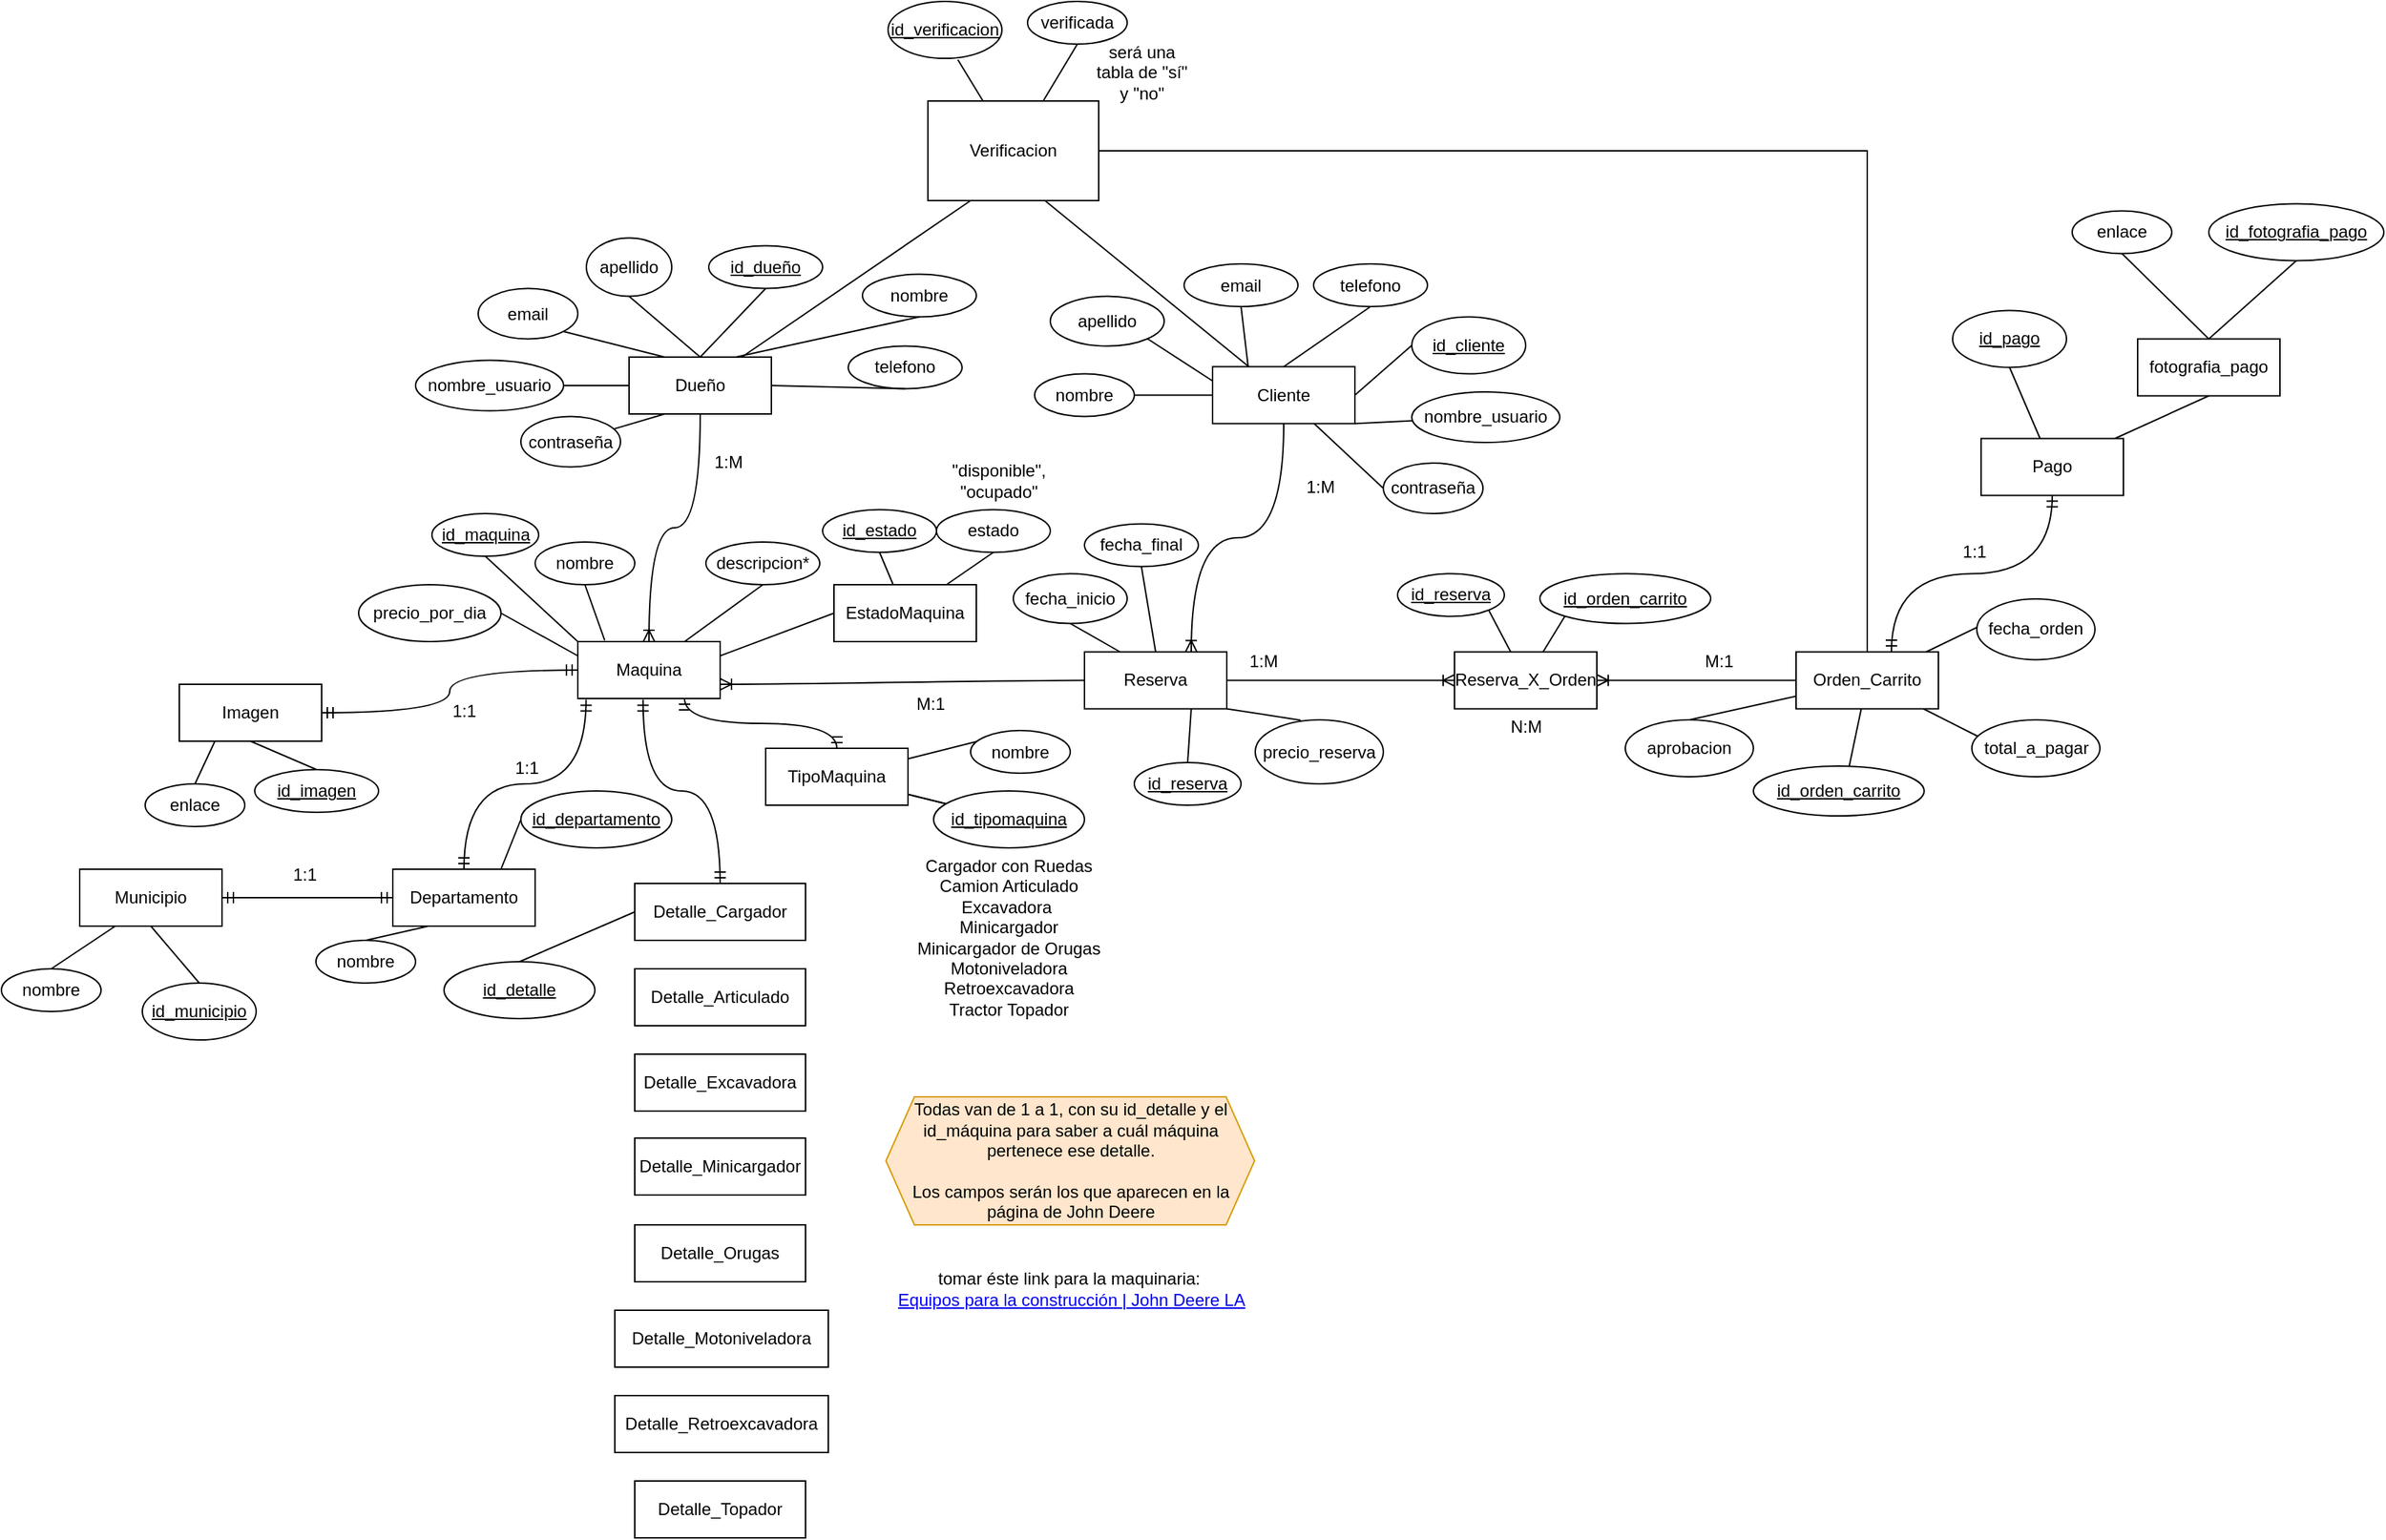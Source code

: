 <mxfile version="14.5.1" type="device"><diagram id="TLY-xDDZNkO-A6Siz6w1" name="Page-1"><mxGraphModel dx="2247" dy="823" grid="1" gridSize="10" guides="1" tooltips="1" connect="1" arrows="1" fold="1" page="1" pageScale="1" pageWidth="827" pageHeight="1169" math="0" shadow="0"><root><mxCell id="0"/><mxCell id="1" parent="0"/><mxCell id="M6eeMLRFJ5mgopdlbztT-14" style="edgeStyle=none;rounded=0;orthogonalLoop=1;jettySize=auto;html=1;entryX=0.25;entryY=1;entryDx=0;entryDy=0;endArrow=none;endFill=0;" parent="1" source="Wxj4HSL2rBigDeLne3rB-1" target="M6eeMLRFJ5mgopdlbztT-13" edge="1"><mxGeometry relative="1" as="geometry"/></mxCell><mxCell id="M6eeMLRFJ5mgopdlbztT-23" style="edgeStyle=none;rounded=0;orthogonalLoop=1;jettySize=auto;html=1;entryX=1;entryY=0.5;entryDx=0;entryDy=0;endArrow=none;endFill=0;" parent="1" source="Wxj4HSL2rBigDeLne3rB-1" target="M6eeMLRFJ5mgopdlbztT-21" edge="1"><mxGeometry relative="1" as="geometry"/></mxCell><mxCell id="Wxj4HSL2rBigDeLne3rB-1" value="Dueño" style="whiteSpace=wrap;html=1;align=center;" parent="1" vertex="1"><mxGeometry x="-120" y="590" width="100" height="40" as="geometry"/></mxCell><mxCell id="M6eeMLRFJ5mgopdlbztT-15" style="edgeStyle=none;rounded=0;orthogonalLoop=1;jettySize=auto;html=1;entryX=0.675;entryY=0.986;entryDx=0;entryDy=0;entryPerimeter=0;endArrow=none;endFill=0;" parent="1" source="Wxj4HSL2rBigDeLne3rB-2" target="M6eeMLRFJ5mgopdlbztT-13" edge="1"><mxGeometry relative="1" as="geometry"/></mxCell><mxCell id="M6eeMLRFJ5mgopdlbztT-28" style="edgeStyle=none;rounded=0;orthogonalLoop=1;jettySize=auto;html=1;entryX=0;entryY=0.5;entryDx=0;entryDy=0;endArrow=none;endFill=0;" parent="1" source="Wxj4HSL2rBigDeLne3rB-2" target="M6eeMLRFJ5mgopdlbztT-26" edge="1"><mxGeometry relative="1" as="geometry"/></mxCell><mxCell id="Wxj4HSL2rBigDeLne3rB-2" value="Cliente" style="whiteSpace=wrap;html=1;align=center;" parent="1" vertex="1"><mxGeometry x="290" y="596.75" width="100" height="40" as="geometry"/></mxCell><mxCell id="Wxj4HSL2rBigDeLne3rB-3" value="Maquina" style="whiteSpace=wrap;html=1;align=center;" parent="1" vertex="1"><mxGeometry x="-156" y="790" width="100" height="40" as="geometry"/></mxCell><mxCell id="Wxj4HSL2rBigDeLne3rB-4" value="Municipio" style="whiteSpace=wrap;html=1;align=center;" parent="1" vertex="1"><mxGeometry x="-506" y="950" width="100" height="40" as="geometry"/></mxCell><mxCell id="Wxj4HSL2rBigDeLne3rB-5" value="Imagen" style="whiteSpace=wrap;html=1;align=center;" parent="1" vertex="1"><mxGeometry x="-436" y="820" width="100" height="40" as="geometry"/></mxCell><mxCell id="Wxj4HSL2rBigDeLne3rB-7" value="Reserva" style="whiteSpace=wrap;html=1;align=center;" parent="1" vertex="1"><mxGeometry x="200" y="797.25" width="100" height="40" as="geometry"/></mxCell><mxCell id="Wxj4HSL2rBigDeLne3rB-10" value="id_dueño" style="ellipse;whiteSpace=wrap;html=1;align=center;fontStyle=4;" parent="1" vertex="1"><mxGeometry x="-64" y="511.75" width="80" height="30" as="geometry"/></mxCell><mxCell id="Wxj4HSL2rBigDeLne3rB-11" value="nombre" style="ellipse;whiteSpace=wrap;html=1;align=center;" parent="1" vertex="1"><mxGeometry x="44" y="531.75" width="80" height="30" as="geometry"/></mxCell><mxCell id="Wxj4HSL2rBigDeLne3rB-12" value="apellido" style="ellipse;whiteSpace=wrap;html=1;align=center;" parent="1" vertex="1"><mxGeometry x="-150" y="506.25" width="60" height="41" as="geometry"/></mxCell><mxCell id="Wxj4HSL2rBigDeLne3rB-13" value="email" style="ellipse;whiteSpace=wrap;html=1;align=center;" parent="1" vertex="1"><mxGeometry x="-226" y="541.75" width="70" height="35.5" as="geometry"/></mxCell><mxCell id="Wxj4HSL2rBigDeLne3rB-15" value="telefono" style="ellipse;whiteSpace=wrap;html=1;align=center;" parent="1" vertex="1"><mxGeometry x="34" y="582.25" width="80" height="30" as="geometry"/></mxCell><mxCell id="Wxj4HSL2rBigDeLne3rB-16" value="id_cliente" style="ellipse;whiteSpace=wrap;html=1;align=center;fontStyle=4;" parent="1" vertex="1"><mxGeometry x="430" y="561.75" width="80" height="40" as="geometry"/></mxCell><mxCell id="Wxj4HSL2rBigDeLne3rB-17" value="nombre" style="ellipse;whiteSpace=wrap;html=1;align=center;" parent="1" vertex="1"><mxGeometry x="165" y="601.75" width="70" height="30" as="geometry"/></mxCell><mxCell id="Wxj4HSL2rBigDeLne3rB-18" value="apellido" style="ellipse;whiteSpace=wrap;html=1;align=center;" parent="1" vertex="1"><mxGeometry x="176" y="547.25" width="80" height="35" as="geometry"/></mxCell><mxCell id="Wxj4HSL2rBigDeLne3rB-19" value="email" style="ellipse;whiteSpace=wrap;html=1;align=center;" parent="1" vertex="1"><mxGeometry x="270" y="524.5" width="80" height="30" as="geometry"/></mxCell><mxCell id="Wxj4HSL2rBigDeLne3rB-20" value="telefono" style="ellipse;whiteSpace=wrap;html=1;align=center;" parent="1" vertex="1"><mxGeometry x="361" y="524.5" width="80" height="30" as="geometry"/></mxCell><mxCell id="Wxj4HSL2rBigDeLne3rB-21" value="nombre" style="ellipse;whiteSpace=wrap;html=1;align=center;" parent="1" vertex="1"><mxGeometry x="-186" y="720" width="70" height="30" as="geometry"/></mxCell><mxCell id="Wxj4HSL2rBigDeLne3rB-28" value="id_maquina" style="ellipse;whiteSpace=wrap;html=1;align=center;fontStyle=4;" parent="1" vertex="1"><mxGeometry x="-258.5" y="700" width="75" height="30" as="geometry"/></mxCell><mxCell id="Wxj4HSL2rBigDeLne3rB-35" value="precio_por_dia" style="ellipse;whiteSpace=wrap;html=1;align=center;" parent="1" vertex="1"><mxGeometry x="-310" y="750" width="100" height="40" as="geometry"/></mxCell><mxCell id="Wxj4HSL2rBigDeLne3rB-36" value="descripcion*" style="ellipse;whiteSpace=wrap;html=1;align=center;" parent="1" vertex="1"><mxGeometry x="-66" y="720" width="80" height="30" as="geometry"/></mxCell><mxCell id="Wxj4HSL2rBigDeLne3rB-39" value="nombre" style="ellipse;whiteSpace=wrap;html=1;align=center;" parent="1" vertex="1"><mxGeometry x="-561" y="1020" width="70" height="30" as="geometry"/></mxCell><mxCell id="Wxj4HSL2rBigDeLne3rB-40" value="id_municipio" style="ellipse;whiteSpace=wrap;html=1;align=center;fontStyle=4;" parent="1" vertex="1"><mxGeometry x="-462" y="1030" width="80" height="40" as="geometry"/></mxCell><mxCell id="Wxj4HSL2rBigDeLne3rB-41" value="Departamento" style="whiteSpace=wrap;html=1;align=center;" parent="1" vertex="1"><mxGeometry x="-286" y="950" width="100" height="40" as="geometry"/></mxCell><mxCell id="Wxj4HSL2rBigDeLne3rB-42" value="nombre" style="ellipse;whiteSpace=wrap;html=1;align=center;" parent="1" vertex="1"><mxGeometry x="-340" y="1000" width="70" height="30" as="geometry"/></mxCell><mxCell id="Wxj4HSL2rBigDeLne3rB-43" value="id_departamento" style="ellipse;whiteSpace=wrap;html=1;align=center;fontStyle=4;" parent="1" vertex="1"><mxGeometry x="-196" y="895" width="106" height="40" as="geometry"/></mxCell><mxCell id="Wxj4HSL2rBigDeLne3rB-45" value="id_reserva" style="ellipse;whiteSpace=wrap;html=1;align=center;fontStyle=4;" parent="1" vertex="1"><mxGeometry x="235" y="875" width="75" height="30" as="geometry"/></mxCell><mxCell id="Wxj4HSL2rBigDeLne3rB-46" value="fecha_inicio" style="ellipse;whiteSpace=wrap;html=1;align=center;" parent="1" vertex="1"><mxGeometry x="150" y="742.25" width="80" height="35" as="geometry"/></mxCell><mxCell id="Wxj4HSL2rBigDeLne3rB-47" value="fecha_final" style="ellipse;whiteSpace=wrap;html=1;align=center;" parent="1" vertex="1"><mxGeometry x="200" y="707.25" width="80" height="30" as="geometry"/></mxCell><mxCell id="Wxj4HSL2rBigDeLne3rB-50" style="edgeStyle=orthogonalEdgeStyle;rounded=0;orthogonalLoop=1;jettySize=auto;html=1;exitX=0.5;exitY=1;exitDx=0;exitDy=0;" parent="1" edge="1"><mxGeometry relative="1" as="geometry"><mxPoint x="354" y="788.62" as="sourcePoint"/><mxPoint x="354" y="788.62" as="targetPoint"/></mxGeometry></mxCell><mxCell id="Wxj4HSL2rBigDeLne3rB-51" value="precio_reserva" style="ellipse;whiteSpace=wrap;html=1;align=center;" parent="1" vertex="1"><mxGeometry x="320" y="845" width="90" height="45" as="geometry"/></mxCell><mxCell id="Wxj4HSL2rBigDeLne3rB-52" value="enlace" style="ellipse;whiteSpace=wrap;html=1;align=center;" parent="1" vertex="1"><mxGeometry x="-460" y="890" width="70" height="30" as="geometry"/></mxCell><mxCell id="Wxj4HSL2rBigDeLne3rB-53" value="id_imagen" style="ellipse;whiteSpace=wrap;html=1;align=center;fontStyle=4;" parent="1" vertex="1"><mxGeometry x="-383" y="880" width="87" height="30" as="geometry"/></mxCell><mxCell id="Wxj4HSL2rBigDeLne3rB-56" value="" style="endArrow=none;html=1;rounded=0;exitX=0.5;exitY=1;exitDx=0;exitDy=0;entryX=0.5;entryY=0;entryDx=0;entryDy=0;" parent="1" source="Wxj4HSL2rBigDeLne3rB-10" target="Wxj4HSL2rBigDeLne3rB-1" edge="1"><mxGeometry relative="1" as="geometry"><mxPoint x="-170" y="680" as="sourcePoint"/><mxPoint x="-10" y="680" as="targetPoint"/></mxGeometry></mxCell><mxCell id="Wxj4HSL2rBigDeLne3rB-57" value="" style="endArrow=none;html=1;rounded=0;exitX=0.5;exitY=1;exitDx=0;exitDy=0;entryX=0.75;entryY=0;entryDx=0;entryDy=0;" parent="1" source="Wxj4HSL2rBigDeLne3rB-11" target="Wxj4HSL2rBigDeLne3rB-1" edge="1"><mxGeometry relative="1" as="geometry"><mxPoint x="-170" y="630" as="sourcePoint"/><mxPoint x="-120" y="595" as="targetPoint"/></mxGeometry></mxCell><mxCell id="Wxj4HSL2rBigDeLne3rB-58" value="" style="endArrow=none;html=1;rounded=0;exitX=0.5;exitY=1;exitDx=0;exitDy=0;entryX=0.5;entryY=0;entryDx=0;entryDy=0;" parent="1" source="Wxj4HSL2rBigDeLne3rB-12" target="Wxj4HSL2rBigDeLne3rB-1" edge="1"><mxGeometry relative="1" as="geometry"><mxPoint x="-171.187" y="624.595" as="sourcePoint"/><mxPoint x="-110" y="620" as="targetPoint"/></mxGeometry></mxCell><mxCell id="Wxj4HSL2rBigDeLne3rB-59" value="" style="endArrow=none;html=1;rounded=0;exitX=1;exitY=1;exitDx=0;exitDy=0;entryX=0.25;entryY=0;entryDx=0;entryDy=0;" parent="1" source="Wxj4HSL2rBigDeLne3rB-13" target="Wxj4HSL2rBigDeLne3rB-1" edge="1"><mxGeometry relative="1" as="geometry"><mxPoint x="-125.0" y="553.63" as="sourcePoint"/><mxPoint x="-75" y="571.38" as="targetPoint"/></mxGeometry></mxCell><mxCell id="Wxj4HSL2rBigDeLne3rB-60" value="" style="endArrow=none;html=1;rounded=0;exitX=0.5;exitY=1;exitDx=0;exitDy=0;entryX=1;entryY=0.5;entryDx=0;entryDy=0;" parent="1" source="Wxj4HSL2rBigDeLne3rB-15" target="Wxj4HSL2rBigDeLne3rB-1" edge="1"><mxGeometry relative="1" as="geometry"><mxPoint x="-74.997" y="549.503" as="sourcePoint"/><mxPoint x="-30.32" y="585" as="targetPoint"/></mxGeometry></mxCell><mxCell id="Wxj4HSL2rBigDeLne3rB-61" value="" style="endArrow=none;html=1;rounded=0;exitX=0;exitY=0;exitDx=0;exitDy=0;entryX=0.5;entryY=1;entryDx=0;entryDy=0;" parent="1" source="Wxj4HSL2rBigDeLne3rB-3" target="Wxj4HSL2rBigDeLne3rB-28" edge="1"><mxGeometry relative="1" as="geometry"><mxPoint x="-156" y="680" as="sourcePoint"/><mxPoint x="-106" y="635" as="targetPoint"/></mxGeometry></mxCell><mxCell id="Wxj4HSL2rBigDeLne3rB-62" value="" style="endArrow=none;html=1;rounded=0;entryX=0.5;entryY=1;entryDx=0;entryDy=0;exitX=0.189;exitY=-0.022;exitDx=0;exitDy=0;exitPerimeter=0;" parent="1" source="Wxj4HSL2rBigDeLne3rB-3" target="Wxj4HSL2rBigDeLne3rB-21" edge="1"><mxGeometry relative="1" as="geometry"><mxPoint x="-146" y="820" as="sourcePoint"/><mxPoint x="-198.5" y="815" as="targetPoint"/></mxGeometry></mxCell><mxCell id="Wxj4HSL2rBigDeLne3rB-63" value="" style="endArrow=none;html=1;rounded=0;entryX=1;entryY=0.5;entryDx=0;entryDy=0;exitX=0;exitY=0.25;exitDx=0;exitDy=0;" parent="1" source="Wxj4HSL2rBigDeLne3rB-3" target="Wxj4HSL2rBigDeLne3rB-35" edge="1"><mxGeometry relative="1" as="geometry"><mxPoint x="-121" y="785" as="sourcePoint"/><mxPoint x="-150.984" y="770.491" as="targetPoint"/></mxGeometry></mxCell><mxCell id="Wxj4HSL2rBigDeLne3rB-64" value="" style="endArrow=none;html=1;rounded=0;entryX=0.5;entryY=1;entryDx=0;entryDy=0;exitX=0.75;exitY=0;exitDx=0;exitDy=0;" parent="1" source="Wxj4HSL2rBigDeLne3rB-3" target="Wxj4HSL2rBigDeLne3rB-36" edge="1"><mxGeometry relative="1" as="geometry"><mxPoint x="-121" y="800" as="sourcePoint"/><mxPoint x="-111" y="755" as="targetPoint"/></mxGeometry></mxCell><mxCell id="Wxj4HSL2rBigDeLne3rB-65" value="" style="endArrow=none;html=1;rounded=0;entryX=0;entryY=0.5;entryDx=0;entryDy=0;exitX=1;exitY=0.25;exitDx=0;exitDy=0;" parent="1" source="Wxj4HSL2rBigDeLne3rB-3" target="M6eeMLRFJ5mgopdlbztT-29" edge="1"><mxGeometry relative="1" as="geometry"><mxPoint x="-121" y="800" as="sourcePoint"/><mxPoint x="-15.749" y="780.607" as="targetPoint"/></mxGeometry></mxCell><mxCell id="Wxj4HSL2rBigDeLne3rB-68" value="" style="edgeStyle=orthogonalEdgeStyle;fontSize=12;html=1;endArrow=ERoneToMany;rounded=0;exitX=0.5;exitY=1;exitDx=0;exitDy=0;curved=1;entryX=0.5;entryY=0;entryDx=0;entryDy=0;" parent="1" source="Wxj4HSL2rBigDeLne3rB-1" target="Wxj4HSL2rBigDeLne3rB-3" edge="1"><mxGeometry width="100" height="100" relative="1" as="geometry"><mxPoint x="-40" y="760" as="sourcePoint"/><mxPoint x="60" y="660" as="targetPoint"/></mxGeometry></mxCell><mxCell id="Wxj4HSL2rBigDeLne3rB-69" value="" style="endArrow=none;html=1;rounded=0;exitX=1;exitY=0.5;exitDx=0;exitDy=0;entryX=0;entryY=0.5;entryDx=0;entryDy=0;" parent="1" source="Wxj4HSL2rBigDeLne3rB-2" target="Wxj4HSL2rBigDeLne3rB-16" edge="1"><mxGeometry relative="1" as="geometry"><mxPoint x="406" y="677.25" as="sourcePoint"/><mxPoint x="456" y="632.25" as="targetPoint"/></mxGeometry></mxCell><mxCell id="Wxj4HSL2rBigDeLne3rB-70" value="" style="endArrow=none;html=1;rounded=0;exitX=1;exitY=0.5;exitDx=0;exitDy=0;entryX=0;entryY=0.5;entryDx=0;entryDy=0;" parent="1" source="Wxj4HSL2rBigDeLne3rB-17" target="Wxj4HSL2rBigDeLne3rB-2" edge="1"><mxGeometry relative="1" as="geometry"><mxPoint x="130" y="556.75" as="sourcePoint"/><mxPoint x="180" y="511.75" as="targetPoint"/></mxGeometry></mxCell><mxCell id="Wxj4HSL2rBigDeLne3rB-71" value="" style="endArrow=none;html=1;rounded=0;exitX=1;exitY=1;exitDx=0;exitDy=0;entryX=0;entryY=0.25;entryDx=0;entryDy=0;" parent="1" source="Wxj4HSL2rBigDeLne3rB-18" target="Wxj4HSL2rBigDeLne3rB-2" edge="1"><mxGeometry relative="1" as="geometry"><mxPoint x="245" y="626.75" as="sourcePoint"/><mxPoint x="300" y="626.75" as="targetPoint"/></mxGeometry></mxCell><mxCell id="Wxj4HSL2rBigDeLne3rB-72" value="" style="endArrow=none;html=1;rounded=0;exitX=0.25;exitY=0;exitDx=0;exitDy=0;entryX=0.5;entryY=1;entryDx=0;entryDy=0;" parent="1" source="Wxj4HSL2rBigDeLne3rB-2" target="Wxj4HSL2rBigDeLne3rB-19" edge="1"><mxGeometry relative="1" as="geometry"><mxPoint x="268.966" y="586.819" as="sourcePoint"/><mxPoint x="300" y="616.75" as="targetPoint"/></mxGeometry></mxCell><mxCell id="Wxj4HSL2rBigDeLne3rB-73" value="" style="endArrow=none;html=1;rounded=0;exitX=0.5;exitY=0;exitDx=0;exitDy=0;entryX=0.5;entryY=1;entryDx=0;entryDy=0;" parent="1" source="Wxj4HSL2rBigDeLne3rB-2" target="Wxj4HSL2rBigDeLne3rB-20" edge="1"><mxGeometry relative="1" as="geometry"><mxPoint x="325" y="606.75" as="sourcePoint"/><mxPoint x="306" y="564.5" as="targetPoint"/></mxGeometry></mxCell><mxCell id="Wxj4HSL2rBigDeLne3rB-74" value="" style="endArrow=none;html=1;rounded=0;exitX=0.5;exitY=1;exitDx=0;exitDy=0;entryX=0.25;entryY=0;entryDx=0;entryDy=0;" parent="1" source="Wxj4HSL2rBigDeLne3rB-46" target="Wxj4HSL2rBigDeLne3rB-7" edge="1"><mxGeometry relative="1" as="geometry"><mxPoint x="420" y="606.75" as="sourcePoint"/><mxPoint x="446" y="572.25" as="targetPoint"/></mxGeometry></mxCell><mxCell id="Wxj4HSL2rBigDeLne3rB-75" value="" style="endArrow=none;html=1;rounded=0;exitX=0.5;exitY=1;exitDx=0;exitDy=0;entryX=0.5;entryY=0;entryDx=0;entryDy=0;" parent="1" source="Wxj4HSL2rBigDeLne3rB-47" target="Wxj4HSL2rBigDeLne3rB-7" edge="1"><mxGeometry relative="1" as="geometry"><mxPoint x="210" y="752.25" as="sourcePoint"/><mxPoint x="235" y="807.25" as="targetPoint"/></mxGeometry></mxCell><mxCell id="Wxj4HSL2rBigDeLne3rB-77" value="" style="endArrow=none;html=1;rounded=0;exitX=1;exitY=1;exitDx=0;exitDy=0;entryX=0.354;entryY=0.005;entryDx=0;entryDy=0;entryPerimeter=0;" parent="1" source="Wxj4HSL2rBigDeLne3rB-7" target="Wxj4HSL2rBigDeLne3rB-51" edge="1"><mxGeometry relative="1" as="geometry"><mxPoint x="310" y="827.25" as="sourcePoint"/><mxPoint x="347" y="809.75" as="targetPoint"/></mxGeometry></mxCell><mxCell id="Wxj4HSL2rBigDeLne3rB-81" value="" style="endArrow=none;html=1;rounded=0;exitX=0.75;exitY=1;exitDx=0;exitDy=0;entryX=0.5;entryY=0;entryDx=0;entryDy=0;" parent="1" source="Wxj4HSL2rBigDeLne3rB-7" target="Wxj4HSL2rBigDeLne3rB-45" edge="1"><mxGeometry relative="1" as="geometry"><mxPoint x="260" y="847.25" as="sourcePoint"/><mxPoint x="287.5" y="907.25" as="targetPoint"/></mxGeometry></mxCell><mxCell id="Wxj4HSL2rBigDeLne3rB-83" value="" style="edgeStyle=orthogonalEdgeStyle;fontSize=12;html=1;endArrow=ERoneToMany;rounded=0;exitX=0.5;exitY=1;exitDx=0;exitDy=0;curved=1;entryX=0.75;entryY=0;entryDx=0;entryDy=0;" parent="1" source="Wxj4HSL2rBigDeLne3rB-2" target="Wxj4HSL2rBigDeLne3rB-7" edge="1"><mxGeometry width="100" height="100" relative="1" as="geometry"><mxPoint x="-194" y="837.25" as="sourcePoint"/><mxPoint x="-154" y="647.25" as="targetPoint"/></mxGeometry></mxCell><mxCell id="Wxj4HSL2rBigDeLne3rB-85" value="" style="endArrow=none;html=1;rounded=0;entryX=0.5;entryY=0;entryDx=0;entryDy=0;exitX=0.25;exitY=1;exitDx=0;exitDy=0;" parent="1" source="Wxj4HSL2rBigDeLne3rB-4" target="Wxj4HSL2rBigDeLne3rB-39" edge="1"><mxGeometry relative="1" as="geometry"><mxPoint x="-340" y="1040" as="sourcePoint"/><mxPoint x="-386" y="1005" as="targetPoint"/></mxGeometry></mxCell><mxCell id="Wxj4HSL2rBigDeLne3rB-86" value="" style="endArrow=none;html=1;rounded=0;entryX=0.5;entryY=0;entryDx=0;entryDy=0;exitX=0.5;exitY=1;exitDx=0;exitDy=0;" parent="1" source="Wxj4HSL2rBigDeLne3rB-4" target="Wxj4HSL2rBigDeLne3rB-40" edge="1"><mxGeometry relative="1" as="geometry"><mxPoint x="-476" y="975" as="sourcePoint"/><mxPoint x="-501" y="1030" as="targetPoint"/></mxGeometry></mxCell><mxCell id="Wxj4HSL2rBigDeLne3rB-87" value="" style="endArrow=none;html=1;rounded=0;entryX=0.5;entryY=0;entryDx=0;entryDy=0;exitX=0.25;exitY=1;exitDx=0;exitDy=0;" parent="1" source="Wxj4HSL2rBigDeLne3rB-41" target="Wxj4HSL2rBigDeLne3rB-42" edge="1"><mxGeometry relative="1" as="geometry"><mxPoint x="-451" y="995" as="sourcePoint"/><mxPoint x="-501" y="1030" as="targetPoint"/></mxGeometry></mxCell><mxCell id="Wxj4HSL2rBigDeLne3rB-88" value="" style="endArrow=none;html=1;rounded=0;exitX=0;exitY=0.5;exitDx=0;exitDy=0;" parent="1" source="Wxj4HSL2rBigDeLne3rB-43" edge="1"><mxGeometry relative="1" as="geometry"><mxPoint x="-251" y="1000" as="sourcePoint"/><mxPoint x="-210" y="950" as="targetPoint"/></mxGeometry></mxCell><mxCell id="Wxj4HSL2rBigDeLne3rB-89" value="" style="edgeStyle=orthogonalEdgeStyle;fontSize=12;html=1;endArrow=ERmandOne;startArrow=ERmandOne;rounded=0;curved=1;exitX=1;exitY=0.5;exitDx=0;exitDy=0;entryX=0;entryY=0.5;entryDx=0;entryDy=0;" parent="1" source="Wxj4HSL2rBigDeLne3rB-4" target="Wxj4HSL2rBigDeLne3rB-41" edge="1"><mxGeometry width="100" height="100" relative="1" as="geometry"><mxPoint x="-436" y="960" as="sourcePoint"/><mxPoint x="-336" y="860" as="targetPoint"/></mxGeometry></mxCell><mxCell id="Wxj4HSL2rBigDeLne3rB-90" value="" style="edgeStyle=orthogonalEdgeStyle;fontSize=12;html=1;endArrow=ERmandOne;startArrow=ERmandOne;rounded=0;curved=1;exitX=0.5;exitY=0;exitDx=0;exitDy=0;entryX=0.058;entryY=1.018;entryDx=0;entryDy=0;entryPerimeter=0;" parent="1" source="Wxj4HSL2rBigDeLne3rB-41" target="Wxj4HSL2rBigDeLne3rB-3" edge="1"><mxGeometry width="100" height="100" relative="1" as="geometry"><mxPoint x="-260" y="1015" as="sourcePoint"/><mxPoint x="-121" y="840" as="targetPoint"/></mxGeometry></mxCell><mxCell id="Wxj4HSL2rBigDeLne3rB-91" value="1:1" style="text;strokeColor=none;fillColor=none;spacingLeft=4;spacingRight=4;overflow=hidden;rotatable=0;points=[[0,0.5],[1,0.5]];portConstraint=eastwest;fontSize=12;" parent="1" vertex="1"><mxGeometry x="-362" y="940" width="40" height="30" as="geometry"/></mxCell><mxCell id="Wxj4HSL2rBigDeLne3rB-92" value="1:1" style="text;strokeColor=none;fillColor=none;spacingLeft=4;spacingRight=4;overflow=hidden;rotatable=0;points=[[0,0.5],[1,0.5]];portConstraint=eastwest;fontSize=12;" parent="1" vertex="1"><mxGeometry x="-206" y="865" width="40" height="30" as="geometry"/></mxCell><mxCell id="Wxj4HSL2rBigDeLne3rB-93" value="1:M" style="text;strokeColor=none;fillColor=none;spacingLeft=4;spacingRight=4;overflow=hidden;rotatable=0;points=[[0,0.5],[1,0.5]];portConstraint=eastwest;fontSize=12;" parent="1" vertex="1"><mxGeometry x="-66" y="650" width="40" height="30" as="geometry"/></mxCell><mxCell id="Wxj4HSL2rBigDeLne3rB-94" value="1:M" style="text;strokeColor=none;fillColor=none;spacingLeft=4;spacingRight=4;overflow=hidden;rotatable=0;points=[[0,0.5],[1,0.5]];portConstraint=eastwest;fontSize=12;" parent="1" vertex="1"><mxGeometry x="350" y="667.25" width="40" height="30" as="geometry"/></mxCell><mxCell id="Wxj4HSL2rBigDeLne3rB-95" value="" style="edgeStyle=entityRelationEdgeStyle;fontSize=12;html=1;endArrow=ERoneToMany;rounded=0;curved=1;entryX=1;entryY=0.75;entryDx=0;entryDy=0;exitX=0;exitY=0.5;exitDx=0;exitDy=0;" parent="1" source="Wxj4HSL2rBigDeLne3rB-7" target="Wxj4HSL2rBigDeLne3rB-3" edge="1"><mxGeometry width="100" height="100" relative="1" as="geometry"><mxPoint x="60" y="860" as="sourcePoint"/><mxPoint x="210" y="830" as="targetPoint"/></mxGeometry></mxCell><mxCell id="Wxj4HSL2rBigDeLne3rB-96" value="M:1" style="text;strokeColor=none;fillColor=none;spacingLeft=4;spacingRight=4;overflow=hidden;rotatable=0;points=[[0,0.5],[1,0.5]];portConstraint=eastwest;fontSize=12;" parent="1" vertex="1"><mxGeometry x="76" y="820" width="40" height="30" as="geometry"/></mxCell><mxCell id="Wxj4HSL2rBigDeLne3rB-99" value="" style="endArrow=none;html=1;rounded=0;entryX=0.5;entryY=0;entryDx=0;entryDy=0;exitX=0.25;exitY=1;exitDx=0;exitDy=0;" parent="1" source="Wxj4HSL2rBigDeLne3rB-5" target="Wxj4HSL2rBigDeLne3rB-52" edge="1"><mxGeometry relative="1" as="geometry"><mxPoint x="-535" y="920" as="sourcePoint"/><mxPoint x="-555" y="970" as="targetPoint"/></mxGeometry></mxCell><mxCell id="Wxj4HSL2rBigDeLne3rB-100" value="" style="endArrow=none;html=1;rounded=0;entryX=0.5;entryY=0;entryDx=0;entryDy=0;exitX=0.5;exitY=1;exitDx=0;exitDy=0;" parent="1" source="Wxj4HSL2rBigDeLne3rB-5" target="Wxj4HSL2rBigDeLne3rB-53" edge="1"><mxGeometry relative="1" as="geometry"><mxPoint x="-401" y="870" as="sourcePoint"/><mxPoint x="-415" y="900" as="targetPoint"/></mxGeometry></mxCell><mxCell id="Wxj4HSL2rBigDeLne3rB-102" value="" style="edgeStyle=orthogonalEdgeStyle;fontSize=12;html=1;endArrow=ERmandOne;startArrow=ERmandOne;rounded=0;curved=1;exitX=1;exitY=0.5;exitDx=0;exitDy=0;entryX=0;entryY=0.5;entryDx=0;entryDy=0;" parent="1" source="Wxj4HSL2rBigDeLne3rB-5" target="Wxj4HSL2rBigDeLne3rB-3" edge="1"><mxGeometry width="100" height="100" relative="1" as="geometry"><mxPoint x="-60" y="1020" as="sourcePoint"/><mxPoint x="-96" y="840" as="targetPoint"/></mxGeometry></mxCell><mxCell id="Wxj4HSL2rBigDeLne3rB-103" value="1:1" style="text;strokeColor=none;fillColor=none;spacingLeft=4;spacingRight=4;overflow=hidden;rotatable=0;points=[[0,0.5],[1,0.5]];portConstraint=eastwest;fontSize=12;" parent="1" vertex="1"><mxGeometry x="-250" y="825" width="40" height="30" as="geometry"/></mxCell><mxCell id="M6eeMLRFJ5mgopdlbztT-7" value="" style="rounded=0;orthogonalLoop=1;jettySize=auto;html=1;endArrow=none;endFill=0;" parent="1" source="M6eeMLRFJ5mgopdlbztT-1" target="M6eeMLRFJ5mgopdlbztT-4" edge="1"><mxGeometry relative="1" as="geometry"/></mxCell><mxCell id="M6eeMLRFJ5mgopdlbztT-8" value="" style="edgeStyle=none;rounded=0;orthogonalLoop=1;jettySize=auto;html=1;endArrow=none;endFill=0;" parent="1" source="M6eeMLRFJ5mgopdlbztT-1" target="M6eeMLRFJ5mgopdlbztT-4" edge="1"><mxGeometry relative="1" as="geometry"/></mxCell><mxCell id="M6eeMLRFJ5mgopdlbztT-10" style="edgeStyle=none;rounded=0;orthogonalLoop=1;jettySize=auto;html=1;entryX=0.5;entryY=0;entryDx=0;entryDy=0;endArrow=none;endFill=0;" parent="1" source="M6eeMLRFJ5mgopdlbztT-1" target="M6eeMLRFJ5mgopdlbztT-5" edge="1"><mxGeometry relative="1" as="geometry"/></mxCell><mxCell id="M6eeMLRFJ5mgopdlbztT-1" value="TipoMaquina" style="whiteSpace=wrap;html=1;align=center;" parent="1" vertex="1"><mxGeometry x="-24" y="865" width="100" height="40" as="geometry"/></mxCell><mxCell id="M6eeMLRFJ5mgopdlbztT-3" value="" style="edgeStyle=orthogonalEdgeStyle;fontSize=12;html=1;endArrow=ERmandOne;startArrow=ERmandOne;rounded=0;curved=1;exitX=0.5;exitY=0;exitDx=0;exitDy=0;entryX=0.75;entryY=1;entryDx=0;entryDy=0;" parent="1" source="M6eeMLRFJ5mgopdlbztT-1" target="Wxj4HSL2rBigDeLne3rB-3" edge="1"><mxGeometry width="100" height="100" relative="1" as="geometry"><mxPoint x="-60" y="1020" as="sourcePoint"/><mxPoint x="-96" y="840" as="targetPoint"/></mxGeometry></mxCell><mxCell id="M6eeMLRFJ5mgopdlbztT-4" value="id_tipomaquina" style="ellipse;whiteSpace=wrap;html=1;align=center;fontStyle=4" parent="1" vertex="1"><mxGeometry x="94" y="895" width="106" height="40" as="geometry"/></mxCell><mxCell id="M6eeMLRFJ5mgopdlbztT-5" value="nombre" style="ellipse;whiteSpace=wrap;html=1;align=center;" parent="1" vertex="1"><mxGeometry x="120" y="852.5" width="70" height="30" as="geometry"/></mxCell><mxCell id="M6eeMLRFJ5mgopdlbztT-18" style="edgeStyle=none;rounded=0;orthogonalLoop=1;jettySize=auto;html=1;entryX=0.613;entryY=1.025;entryDx=0;entryDy=0;entryPerimeter=0;endArrow=none;endFill=0;" parent="1" source="M6eeMLRFJ5mgopdlbztT-13" target="M6eeMLRFJ5mgopdlbztT-16" edge="1"><mxGeometry relative="1" as="geometry"/></mxCell><mxCell id="M6eeMLRFJ5mgopdlbztT-19" style="edgeStyle=none;rounded=0;orthogonalLoop=1;jettySize=auto;html=1;entryX=0.5;entryY=1;entryDx=0;entryDy=0;endArrow=none;endFill=0;" parent="1" source="M6eeMLRFJ5mgopdlbztT-13" target="M6eeMLRFJ5mgopdlbztT-17" edge="1"><mxGeometry relative="1" as="geometry"/></mxCell><mxCell id="9WRlZTptGEjPR-memVer-19" style="edgeStyle=orthogonalEdgeStyle;rounded=0;orthogonalLoop=1;jettySize=auto;html=1;entryX=0.5;entryY=0;entryDx=0;entryDy=0;endArrow=none;endFill=0;" edge="1" parent="1" source="M6eeMLRFJ5mgopdlbztT-13" target="9WRlZTptGEjPR-memVer-1"><mxGeometry relative="1" as="geometry"/></mxCell><mxCell id="M6eeMLRFJ5mgopdlbztT-13" value="Verificacion" style="whiteSpace=wrap;html=1;align=center;" parent="1" vertex="1"><mxGeometry x="90" y="410" width="120" height="70" as="geometry"/></mxCell><mxCell id="M6eeMLRFJ5mgopdlbztT-16" value="id_verificacion" style="ellipse;whiteSpace=wrap;html=1;align=center;fontStyle=4;" parent="1" vertex="1"><mxGeometry x="62" y="340" width="80" height="40" as="geometry"/></mxCell><mxCell id="M6eeMLRFJ5mgopdlbztT-17" value="verificada" style="ellipse;whiteSpace=wrap;html=1;align=center;" parent="1" vertex="1"><mxGeometry x="160" y="340" width="70" height="30" as="geometry"/></mxCell><mxCell id="M6eeMLRFJ5mgopdlbztT-20" value="será una tabla de &quot;sí&quot; y &quot;no&quot;" style="text;html=1;strokeColor=none;fillColor=none;align=center;verticalAlign=middle;whiteSpace=wrap;rounded=0;" parent="1" vertex="1"><mxGeometry x="202.5" y="390" width="75" as="geometry"/></mxCell><mxCell id="M6eeMLRFJ5mgopdlbztT-21" value="nombre_usuario" style="ellipse;whiteSpace=wrap;html=1;align=center;" parent="1" vertex="1"><mxGeometry x="-270" y="592.25" width="104" height="35.5" as="geometry"/></mxCell><mxCell id="M6eeMLRFJ5mgopdlbztT-24" style="edgeStyle=none;rounded=0;orthogonalLoop=1;jettySize=auto;html=1;entryX=0.25;entryY=1;entryDx=0;entryDy=0;endArrow=none;endFill=0;" parent="1" source="M6eeMLRFJ5mgopdlbztT-22" target="Wxj4HSL2rBigDeLne3rB-1" edge="1"><mxGeometry relative="1" as="geometry"/></mxCell><mxCell id="M6eeMLRFJ5mgopdlbztT-22" value="contraseña" style="ellipse;whiteSpace=wrap;html=1;align=center;" parent="1" vertex="1"><mxGeometry x="-196" y="631.75" width="70" height="35.5" as="geometry"/></mxCell><mxCell id="M6eeMLRFJ5mgopdlbztT-27" style="edgeStyle=none;rounded=0;orthogonalLoop=1;jettySize=auto;html=1;entryX=1;entryY=1;entryDx=0;entryDy=0;endArrow=none;endFill=0;" parent="1" source="M6eeMLRFJ5mgopdlbztT-25" target="Wxj4HSL2rBigDeLne3rB-2" edge="1"><mxGeometry relative="1" as="geometry"/></mxCell><mxCell id="M6eeMLRFJ5mgopdlbztT-25" value="nombre_usuario" style="ellipse;whiteSpace=wrap;html=1;align=center;" parent="1" vertex="1"><mxGeometry x="430" y="614.5" width="104" height="35.5" as="geometry"/></mxCell><mxCell id="M6eeMLRFJ5mgopdlbztT-26" value="contraseña" style="ellipse;whiteSpace=wrap;html=1;align=center;" parent="1" vertex="1"><mxGeometry x="410" y="664.5" width="70" height="35.5" as="geometry"/></mxCell><mxCell id="M6eeMLRFJ5mgopdlbztT-32" style="edgeStyle=none;rounded=0;orthogonalLoop=1;jettySize=auto;html=1;entryX=0.5;entryY=1;entryDx=0;entryDy=0;endArrow=none;endFill=0;" parent="1" source="M6eeMLRFJ5mgopdlbztT-29" target="M6eeMLRFJ5mgopdlbztT-31" edge="1"><mxGeometry relative="1" as="geometry"/></mxCell><mxCell id="M6eeMLRFJ5mgopdlbztT-33" style="edgeStyle=none;rounded=0;orthogonalLoop=1;jettySize=auto;html=1;entryX=0.5;entryY=1;entryDx=0;entryDy=0;endArrow=none;endFill=0;" parent="1" source="M6eeMLRFJ5mgopdlbztT-29" target="M6eeMLRFJ5mgopdlbztT-30" edge="1"><mxGeometry relative="1" as="geometry"/></mxCell><mxCell id="M6eeMLRFJ5mgopdlbztT-29" value="EstadoMaquina" style="whiteSpace=wrap;html=1;align=center;" parent="1" vertex="1"><mxGeometry x="24" y="750" width="100" height="40" as="geometry"/></mxCell><mxCell id="M6eeMLRFJ5mgopdlbztT-30" value="estado" style="ellipse;whiteSpace=wrap;html=1;align=center;" parent="1" vertex="1"><mxGeometry x="96" y="697.25" width="80" height="30" as="geometry"/></mxCell><mxCell id="M6eeMLRFJ5mgopdlbztT-31" value="id_estado" style="ellipse;whiteSpace=wrap;html=1;align=center;fontStyle=4" parent="1" vertex="1"><mxGeometry x="16" y="697.25" width="80" height="30" as="geometry"/></mxCell><mxCell id="M6eeMLRFJ5mgopdlbztT-34" value="&quot;disponible&quot;, &quot;ocupado&quot;" style="text;html=1;strokeColor=none;fillColor=none;align=center;verticalAlign=middle;whiteSpace=wrap;rounded=0;" parent="1" vertex="1"><mxGeometry x="120" y="667.25" width="40" height="20" as="geometry"/></mxCell><mxCell id="M6eeMLRFJ5mgopdlbztT-35" style="edgeStyle=none;rounded=0;orthogonalLoop=1;jettySize=auto;html=1;exitX=0.75;exitY=0;exitDx=0;exitDy=0;endArrow=none;endFill=0;" parent="1" source="M6eeMLRFJ5mgopdlbztT-34" target="M6eeMLRFJ5mgopdlbztT-34" edge="1"><mxGeometry relative="1" as="geometry"/></mxCell><mxCell id="9WRlZTptGEjPR-memVer-21" style="rounded=0;orthogonalLoop=1;jettySize=auto;html=1;entryX=0.5;entryY=1;entryDx=0;entryDy=0;endArrow=none;endFill=0;" edge="1" parent="1" source="M6eeMLRFJ5mgopdlbztT-36" target="9WRlZTptGEjPR-memVer-20"><mxGeometry relative="1" as="geometry"/></mxCell><mxCell id="9WRlZTptGEjPR-memVer-31" style="edgeStyle=none;rounded=0;orthogonalLoop=1;jettySize=auto;html=1;entryX=0.5;entryY=1;entryDx=0;entryDy=0;endArrow=none;endFill=0;" edge="1" parent="1" source="M6eeMLRFJ5mgopdlbztT-36" target="9WRlZTptGEjPR-memVer-26"><mxGeometry relative="1" as="geometry"/></mxCell><mxCell id="M6eeMLRFJ5mgopdlbztT-36" value="Pago" style="whiteSpace=wrap;html=1;align=center;" parent="1" vertex="1"><mxGeometry x="830" y="647.25" width="100" height="40" as="geometry"/></mxCell><mxCell id="9WRlZTptGEjPR-memVer-14" style="edgeStyle=none;rounded=0;orthogonalLoop=1;jettySize=auto;html=1;entryX=0.5;entryY=1;entryDx=0;entryDy=0;endArrow=none;endFill=0;" edge="1" parent="1" source="9WRlZTptGEjPR-memVer-1" target="9WRlZTptGEjPR-memVer-11"><mxGeometry relative="1" as="geometry"/></mxCell><mxCell id="9WRlZTptGEjPR-memVer-15" style="edgeStyle=none;rounded=0;orthogonalLoop=1;jettySize=auto;html=1;entryX=0.056;entryY=0.3;entryDx=0;entryDy=0;endArrow=none;endFill=0;entryPerimeter=0;" edge="1" parent="1" source="9WRlZTptGEjPR-memVer-1" target="9WRlZTptGEjPR-memVer-12"><mxGeometry relative="1" as="geometry"/></mxCell><mxCell id="9WRlZTptGEjPR-memVer-16" style="edgeStyle=none;rounded=0;orthogonalLoop=1;jettySize=auto;html=1;entryX=0.5;entryY=0;entryDx=0;entryDy=0;endArrow=none;endFill=0;" edge="1" parent="1" source="9WRlZTptGEjPR-memVer-1" target="9WRlZTptGEjPR-memVer-13"><mxGeometry relative="1" as="geometry"/></mxCell><mxCell id="9WRlZTptGEjPR-memVer-18" style="edgeStyle=none;rounded=0;orthogonalLoop=1;jettySize=auto;html=1;entryX=0.5;entryY=0;entryDx=0;entryDy=0;endArrow=none;endFill=0;" edge="1" parent="1" source="9WRlZTptGEjPR-memVer-1" target="9WRlZTptGEjPR-memVer-17"><mxGeometry relative="1" as="geometry"/></mxCell><mxCell id="9WRlZTptGEjPR-memVer-1" value="Orden_Carrito" style="whiteSpace=wrap;html=1;align=center;" vertex="1" parent="1"><mxGeometry x="700" y="797.25" width="100" height="40" as="geometry"/></mxCell><mxCell id="9WRlZTptGEjPR-memVer-7" style="rounded=0;orthogonalLoop=1;jettySize=auto;html=1;entryX=1;entryY=1;entryDx=0;entryDy=0;endArrow=none;endFill=0;" edge="1" parent="1" source="9WRlZTptGEjPR-memVer-2" target="9WRlZTptGEjPR-memVer-5"><mxGeometry relative="1" as="geometry"/></mxCell><mxCell id="9WRlZTptGEjPR-memVer-8" style="edgeStyle=none;rounded=0;orthogonalLoop=1;jettySize=auto;html=1;entryX=0;entryY=1;entryDx=0;entryDy=0;endArrow=none;endFill=0;" edge="1" parent="1" source="9WRlZTptGEjPR-memVer-2" target="9WRlZTptGEjPR-memVer-6"><mxGeometry relative="1" as="geometry"/></mxCell><mxCell id="9WRlZTptGEjPR-memVer-2" value="Reserva_X_Orden" style="whiteSpace=wrap;html=1;align=center;" vertex="1" parent="1"><mxGeometry x="460" y="797.25" width="100" height="40" as="geometry"/></mxCell><mxCell id="9WRlZTptGEjPR-memVer-5" value="id_reserva" style="ellipse;whiteSpace=wrap;html=1;align=center;fontStyle=4;" vertex="1" parent="1"><mxGeometry x="420" y="742.25" width="75" height="30" as="geometry"/></mxCell><mxCell id="9WRlZTptGEjPR-memVer-6" value="id_orden_carrito" style="ellipse;whiteSpace=wrap;html=1;align=center;fontStyle=4;" vertex="1" parent="1"><mxGeometry x="520" y="742.25" width="120" height="35" as="geometry"/></mxCell><mxCell id="9WRlZTptGEjPR-memVer-9" value="" style="edgeStyle=orthogonalEdgeStyle;fontSize=12;html=1;endArrow=ERoneToMany;rounded=0;exitX=1;exitY=0.5;exitDx=0;exitDy=0;curved=1;entryX=0;entryY=0.5;entryDx=0;entryDy=0;" edge="1" parent="1" source="Wxj4HSL2rBigDeLne3rB-7" target="9WRlZTptGEjPR-memVer-2"><mxGeometry width="100" height="100" relative="1" as="geometry"><mxPoint x="745" y="566.75" as="sourcePoint"/><mxPoint x="680" y="727.25" as="targetPoint"/></mxGeometry></mxCell><mxCell id="9WRlZTptGEjPR-memVer-10" value="" style="edgeStyle=orthogonalEdgeStyle;fontSize=12;html=1;endArrow=ERoneToMany;rounded=0;exitX=0;exitY=0.5;exitDx=0;exitDy=0;curved=1;entryX=1;entryY=0.5;entryDx=0;entryDy=0;" edge="1" parent="1" source="9WRlZTptGEjPR-memVer-1" target="9WRlZTptGEjPR-memVer-2"><mxGeometry width="100" height="100" relative="1" as="geometry"><mxPoint x="690" y="554.5" as="sourcePoint"/><mxPoint x="625" y="715" as="targetPoint"/></mxGeometry></mxCell><mxCell id="9WRlZTptGEjPR-memVer-11" value="id_orden_carrito" style="ellipse;whiteSpace=wrap;html=1;align=center;fontStyle=4;" vertex="1" parent="1"><mxGeometry x="670" y="877.5" width="120" height="35" as="geometry"/></mxCell><mxCell id="9WRlZTptGEjPR-memVer-12" value="total_a_pagar" style="ellipse;whiteSpace=wrap;html=1;align=center;" vertex="1" parent="1"><mxGeometry x="823.5" y="845" width="90" height="40" as="geometry"/></mxCell><mxCell id="9WRlZTptGEjPR-memVer-13" value="fecha_orden" style="ellipse;whiteSpace=wrap;html=1;align=center;" vertex="1" parent="1"><mxGeometry x="827" y="760" width="83" height="42.75" as="geometry"/></mxCell><mxCell id="9WRlZTptGEjPR-memVer-17" value="aprobacion" style="ellipse;whiteSpace=wrap;html=1;align=center;" vertex="1" parent="1"><mxGeometry x="580" y="845" width="90" height="40" as="geometry"/></mxCell><mxCell id="9WRlZTptGEjPR-memVer-20" value="id_pago" style="ellipse;whiteSpace=wrap;html=1;align=center;fontStyle=4;" vertex="1" parent="1"><mxGeometry x="810" y="557.25" width="80" height="40" as="geometry"/></mxCell><mxCell id="9WRlZTptGEjPR-memVer-26" value="fotografia_pago" style="whiteSpace=wrap;html=1;align=center;" vertex="1" parent="1"><mxGeometry x="940" y="577.25" width="100" height="40" as="geometry"/></mxCell><mxCell id="9WRlZTptGEjPR-memVer-27" value="enlace" style="ellipse;whiteSpace=wrap;html=1;align=center;" vertex="1" parent="1"><mxGeometry x="894" y="487.25" width="70" height="30" as="geometry"/></mxCell><mxCell id="9WRlZTptGEjPR-memVer-28" value="id_fotografia_pago" style="ellipse;whiteSpace=wrap;html=1;align=center;fontStyle=4;" vertex="1" parent="1"><mxGeometry x="990" y="482.25" width="123" height="40" as="geometry"/></mxCell><mxCell id="9WRlZTptGEjPR-memVer-29" value="" style="endArrow=none;html=1;rounded=0;entryX=0.5;entryY=1;entryDx=0;entryDy=0;exitX=0.5;exitY=0;exitDx=0;exitDy=0;" edge="1" parent="1" source="9WRlZTptGEjPR-memVer-26" target="9WRlZTptGEjPR-memVer-27"><mxGeometry relative="1" as="geometry"><mxPoint x="835" y="557.25" as="sourcePoint"/><mxPoint x="815" y="607.25" as="targetPoint"/></mxGeometry></mxCell><mxCell id="9WRlZTptGEjPR-memVer-30" value="" style="endArrow=none;html=1;rounded=0;entryX=0.5;entryY=1;entryDx=0;entryDy=0;exitX=0.5;exitY=0;exitDx=0;exitDy=0;" edge="1" parent="1" source="9WRlZTptGEjPR-memVer-26" target="9WRlZTptGEjPR-memVer-28"><mxGeometry relative="1" as="geometry"><mxPoint x="969" y="507.25" as="sourcePoint"/><mxPoint x="955" y="537.25" as="targetPoint"/></mxGeometry></mxCell><mxCell id="9WRlZTptGEjPR-memVer-32" value="" style="edgeStyle=orthogonalEdgeStyle;fontSize=12;html=1;endArrow=ERmandOne;startArrow=ERmandOne;rounded=0;curved=1;exitX=0.67;exitY=-0.006;exitDx=0;exitDy=0;entryX=0.5;entryY=1;entryDx=0;entryDy=0;exitPerimeter=0;" edge="1" parent="1" source="9WRlZTptGEjPR-memVer-1" target="M6eeMLRFJ5mgopdlbztT-36"><mxGeometry width="100" height="100" relative="1" as="geometry"><mxPoint x="840" y="710" as="sourcePoint"/><mxPoint x="1020" y="680" as="targetPoint"/></mxGeometry></mxCell><mxCell id="9WRlZTptGEjPR-memVer-33" value="1:1" style="text;html=1;align=center;verticalAlign=middle;resizable=0;points=[];autosize=1;" vertex="1" parent="1"><mxGeometry x="810" y="717.25" width="30" height="20" as="geometry"/></mxCell><mxCell id="9WRlZTptGEjPR-memVer-34" value="N:M" style="text;html=1;align=center;verticalAlign=middle;resizable=0;points=[];autosize=1;" vertex="1" parent="1"><mxGeometry x="490" y="840" width="40" height="20" as="geometry"/></mxCell><mxCell id="9WRlZTptGEjPR-memVer-35" value="1:M" style="text;strokeColor=none;fillColor=none;spacingLeft=4;spacingRight=4;overflow=hidden;rotatable=0;points=[[0,0.5],[1,0.5]];portConstraint=eastwest;fontSize=12;" vertex="1" parent="1"><mxGeometry x="310" y="790" width="40" height="30" as="geometry"/></mxCell><mxCell id="9WRlZTptGEjPR-memVer-36" value="M:1" style="text;strokeColor=none;fillColor=none;spacingLeft=4;spacingRight=4;overflow=hidden;rotatable=0;points=[[0,0.5],[1,0.5]];portConstraint=eastwest;fontSize=12;" vertex="1" parent="1"><mxGeometry x="630" y="790" width="40" height="30" as="geometry"/></mxCell><mxCell id="9WRlZTptGEjPR-memVer-37" value="tomar éste link para la maquinaria:&amp;nbsp;&lt;br&gt;&lt;a href=&quot;https://www.deere.com/latin-america/es/construcci%C3%B3n/&quot;&gt;Equipos para la construcción | John Deere LA&lt;/a&gt;" style="text;html=1;strokeColor=none;fillColor=none;align=center;verticalAlign=middle;whiteSpace=wrap;rounded=0;" vertex="1" parent="1"><mxGeometry x="44" y="1200" width="294" height="90" as="geometry"/></mxCell><mxCell id="9WRlZTptGEjPR-memVer-52" style="edgeStyle=none;rounded=0;orthogonalLoop=1;jettySize=auto;html=1;entryX=0.5;entryY=0;entryDx=0;entryDy=0;endArrow=none;endFill=0;exitX=0;exitY=0.5;exitDx=0;exitDy=0;" edge="1" parent="1" source="9WRlZTptGEjPR-memVer-38" target="9WRlZTptGEjPR-memVer-50"><mxGeometry relative="1" as="geometry"/></mxCell><mxCell id="9WRlZTptGEjPR-memVer-38" value="Detalle_Cargador" style="whiteSpace=wrap;html=1;align=center;" vertex="1" parent="1"><mxGeometry x="-116" y="960" width="120" height="40" as="geometry"/></mxCell><mxCell id="9WRlZTptGEjPR-memVer-42" value="Detalle_Motoniveladora" style="whiteSpace=wrap;html=1;align=center;" vertex="1" parent="1"><mxGeometry x="-130" y="1260" width="150" height="40" as="geometry"/></mxCell><mxCell id="9WRlZTptGEjPR-memVer-43" value="Detalle_Articulado" style="whiteSpace=wrap;html=1;align=center;" vertex="1" parent="1"><mxGeometry x="-116" y="1020" width="120" height="40" as="geometry"/></mxCell><mxCell id="9WRlZTptGEjPR-memVer-44" value="Detalle_Excavadora" style="whiteSpace=wrap;html=1;align=center;" vertex="1" parent="1"><mxGeometry x="-116" y="1080" width="120" height="40" as="geometry"/></mxCell><mxCell id="9WRlZTptGEjPR-memVer-45" value="Detalle_Minicargador" style="whiteSpace=wrap;html=1;align=center;" vertex="1" parent="1"><mxGeometry x="-116" y="1139" width="120" height="40" as="geometry"/></mxCell><mxCell id="9WRlZTptGEjPR-memVer-46" value="Detalle_Orugas" style="whiteSpace=wrap;html=1;align=center;" vertex="1" parent="1"><mxGeometry x="-116" y="1200" width="120" height="40" as="geometry"/></mxCell><mxCell id="9WRlZTptGEjPR-memVer-47" value="Detalle_Topador" style="whiteSpace=wrap;html=1;align=center;" vertex="1" parent="1"><mxGeometry x="-116" y="1380" width="120" height="40" as="geometry"/></mxCell><mxCell id="9WRlZTptGEjPR-memVer-48" value="Detalle_Retroexcavadora" style="whiteSpace=wrap;html=1;align=center;" vertex="1" parent="1"><mxGeometry x="-130" y="1320" width="150" height="40" as="geometry"/></mxCell><mxCell id="9WRlZTptGEjPR-memVer-49" value="Cargador con Ruedas&lt;br&gt;Camion Articulado&lt;br&gt;Excavadora&amp;nbsp;&lt;br&gt;Minicargador&lt;br&gt;Minicargador de Orugas&lt;br&gt;Motoniveladora&lt;br&gt;Retroexcavadora&lt;br&gt;Tractor Topador" style="text;html=1;strokeColor=none;fillColor=none;align=center;verticalAlign=middle;whiteSpace=wrap;rounded=0;" vertex="1" parent="1"><mxGeometry x="73" y="935" width="148" height="125" as="geometry"/></mxCell><mxCell id="9WRlZTptGEjPR-memVer-50" value="id_detalle" style="ellipse;whiteSpace=wrap;html=1;align=center;fontStyle=4;" vertex="1" parent="1"><mxGeometry x="-250" y="1015" width="106" height="40" as="geometry"/></mxCell><mxCell id="9WRlZTptGEjPR-memVer-51" value="" style="edgeStyle=orthogonalEdgeStyle;fontSize=12;html=1;endArrow=ERmandOne;startArrow=ERmandOne;rounded=0;curved=1;exitX=0.5;exitY=0;exitDx=0;exitDy=0;entryX=0.458;entryY=1.018;entryDx=0;entryDy=0;entryPerimeter=0;" edge="1" parent="1" source="9WRlZTptGEjPR-memVer-38" target="Wxj4HSL2rBigDeLne3rB-3"><mxGeometry width="100" height="100" relative="1" as="geometry"><mxPoint x="36" y="875" as="sourcePoint"/><mxPoint x="-71" y="840" as="targetPoint"/></mxGeometry></mxCell><mxCell id="9WRlZTptGEjPR-memVer-53" value="Todas van de 1 a 1, con su id_detalle y el id_máquina para saber a cuál máquina pertenece ese detalle.&lt;br&gt;&lt;br&gt;Los campos serán los que aparecen en la página de John Deere" style="shape=hexagon;perimeter=hexagonPerimeter2;whiteSpace=wrap;html=1;fixedSize=1;fillColor=#ffe6cc;strokeColor=#d79b00;" vertex="1" parent="1"><mxGeometry x="60.5" y="1110" width="259" height="90" as="geometry"/></mxCell></root></mxGraphModel></diagram></mxfile>